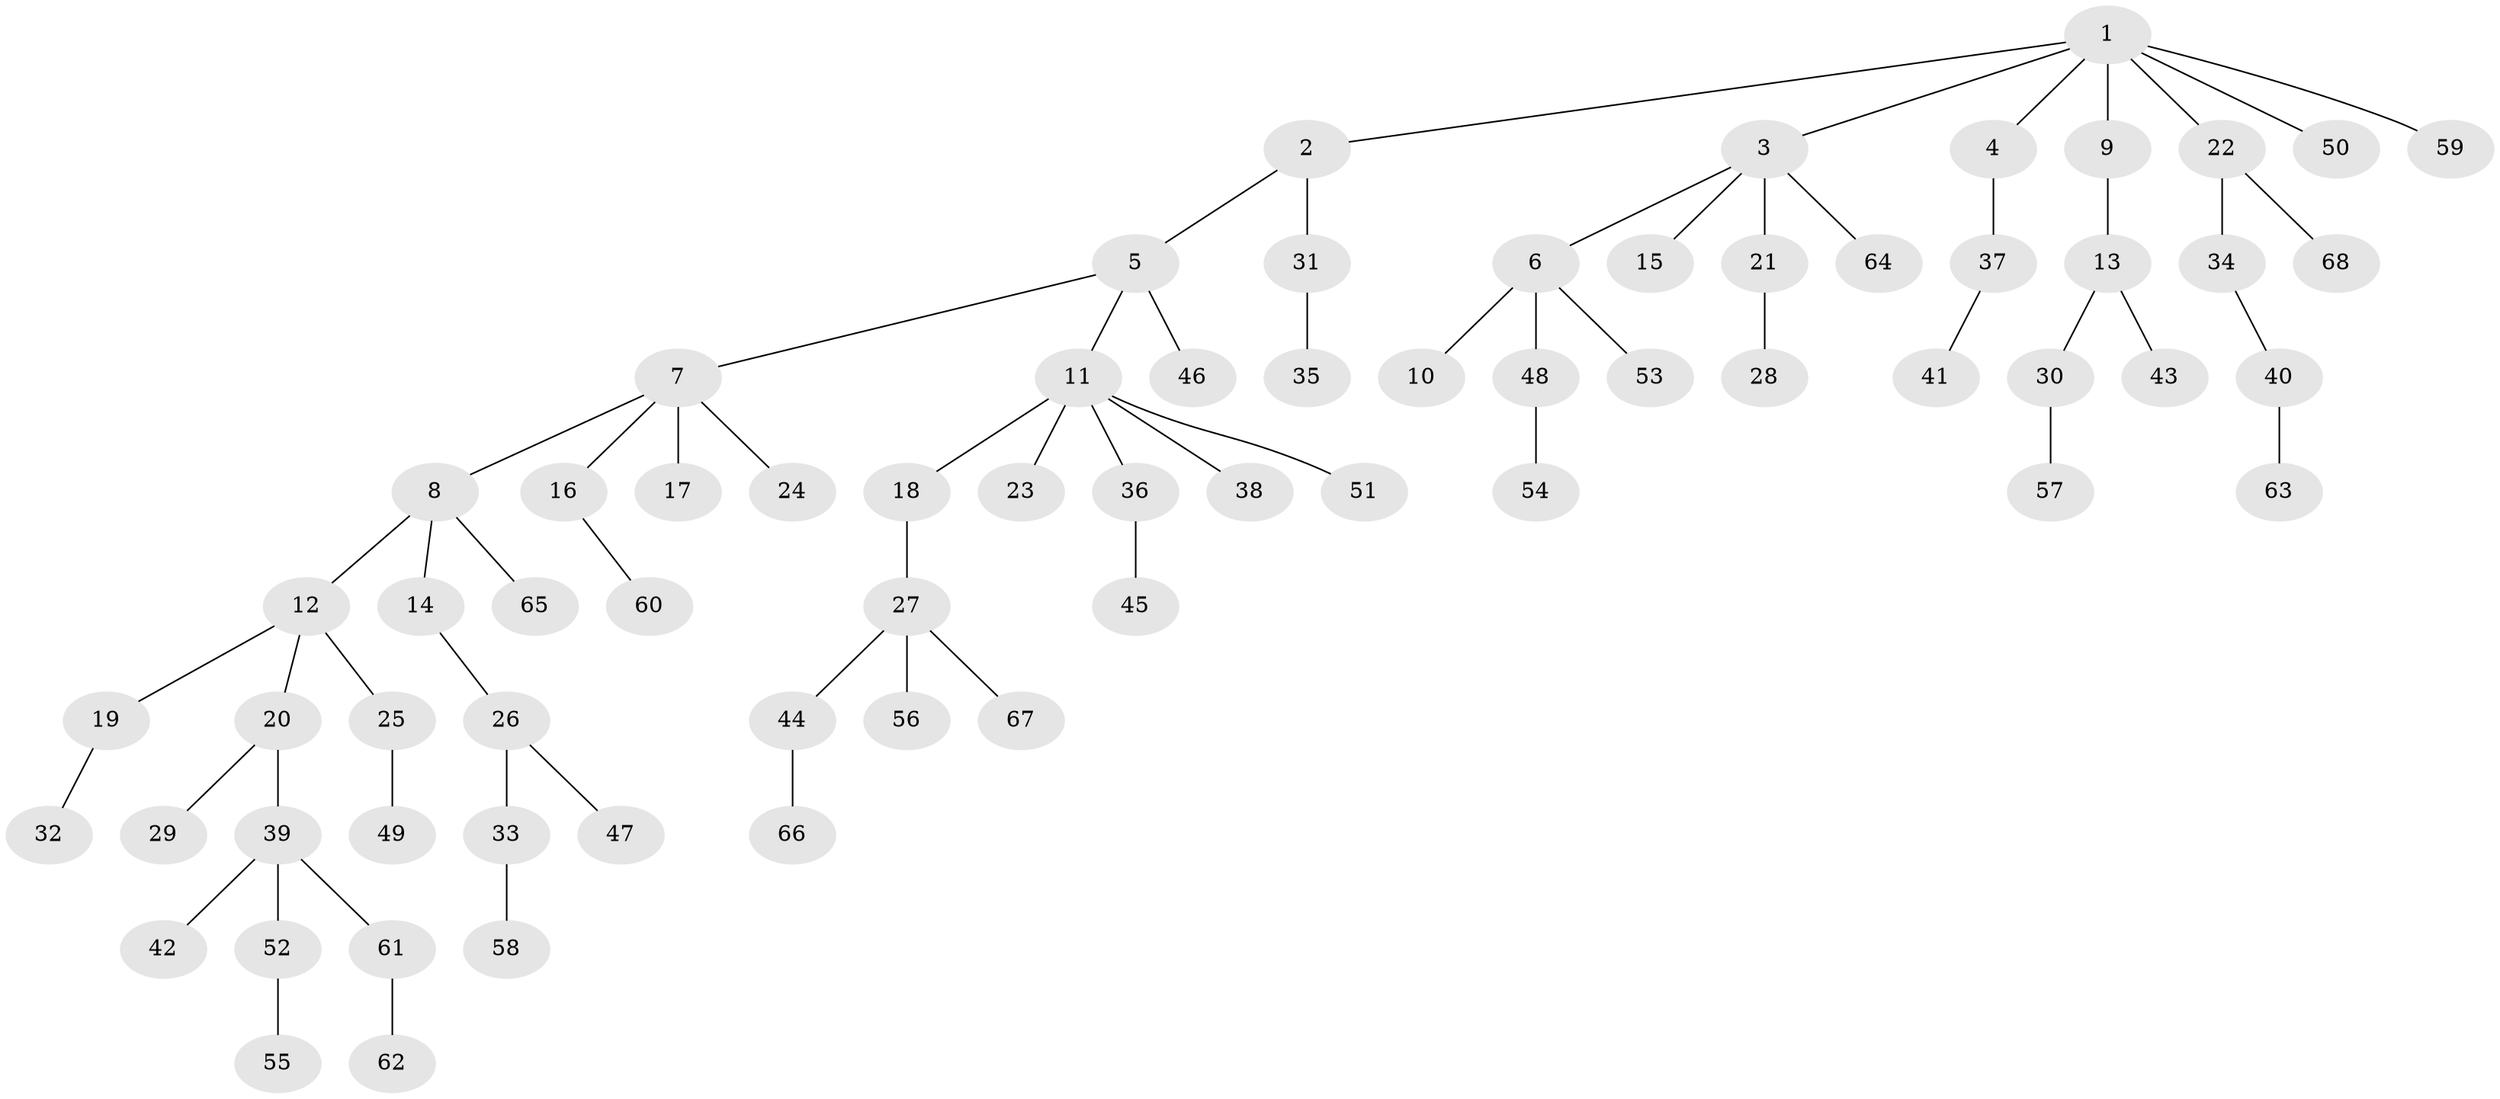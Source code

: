// coarse degree distribution, {6: 0.04081632653061224, 3: 0.12244897959183673, 4: 0.04081632653061224, 2: 0.30612244897959184, 5: 0.02040816326530612, 1: 0.46938775510204084}
// Generated by graph-tools (version 1.1) at 2025/51/03/04/25 22:51:54]
// undirected, 68 vertices, 67 edges
graph export_dot {
  node [color=gray90,style=filled];
  1;
  2;
  3;
  4;
  5;
  6;
  7;
  8;
  9;
  10;
  11;
  12;
  13;
  14;
  15;
  16;
  17;
  18;
  19;
  20;
  21;
  22;
  23;
  24;
  25;
  26;
  27;
  28;
  29;
  30;
  31;
  32;
  33;
  34;
  35;
  36;
  37;
  38;
  39;
  40;
  41;
  42;
  43;
  44;
  45;
  46;
  47;
  48;
  49;
  50;
  51;
  52;
  53;
  54;
  55;
  56;
  57;
  58;
  59;
  60;
  61;
  62;
  63;
  64;
  65;
  66;
  67;
  68;
  1 -- 2;
  1 -- 3;
  1 -- 4;
  1 -- 9;
  1 -- 22;
  1 -- 50;
  1 -- 59;
  2 -- 5;
  2 -- 31;
  3 -- 6;
  3 -- 15;
  3 -- 21;
  3 -- 64;
  4 -- 37;
  5 -- 7;
  5 -- 11;
  5 -- 46;
  6 -- 10;
  6 -- 48;
  6 -- 53;
  7 -- 8;
  7 -- 16;
  7 -- 17;
  7 -- 24;
  8 -- 12;
  8 -- 14;
  8 -- 65;
  9 -- 13;
  11 -- 18;
  11 -- 23;
  11 -- 36;
  11 -- 38;
  11 -- 51;
  12 -- 19;
  12 -- 20;
  12 -- 25;
  13 -- 30;
  13 -- 43;
  14 -- 26;
  16 -- 60;
  18 -- 27;
  19 -- 32;
  20 -- 29;
  20 -- 39;
  21 -- 28;
  22 -- 34;
  22 -- 68;
  25 -- 49;
  26 -- 33;
  26 -- 47;
  27 -- 44;
  27 -- 56;
  27 -- 67;
  30 -- 57;
  31 -- 35;
  33 -- 58;
  34 -- 40;
  36 -- 45;
  37 -- 41;
  39 -- 42;
  39 -- 52;
  39 -- 61;
  40 -- 63;
  44 -- 66;
  48 -- 54;
  52 -- 55;
  61 -- 62;
}

